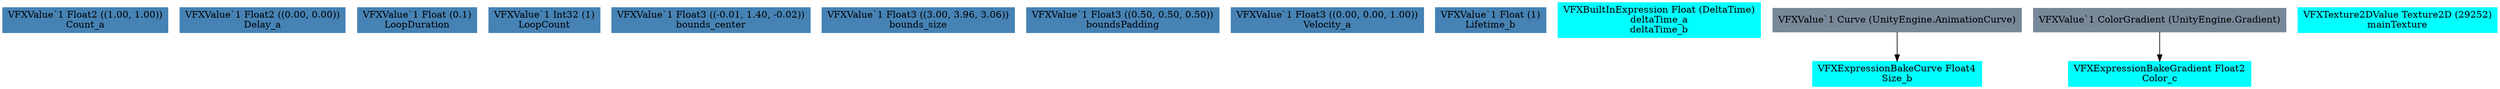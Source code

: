 digraph G {
node0 [shape="box" color="steelblue" style="filled" label="VFXValue`1 Float2 ((1.00, 1.00))
Count_a"]
node1 [shape="box" color="steelblue" style="filled" label="VFXValue`1 Float2 ((0.00, 0.00))
Delay_a"]
node2 [shape="box" color="steelblue" style="filled" label="VFXValue`1 Float (0.1)
LoopDuration"]
node3 [shape="box" color="steelblue" style="filled" label="VFXValue`1 Int32 (1)
LoopCount"]
node4 [shape="box" color="steelblue" style="filled" label="VFXValue`1 Float3 ((-0.01, 1.40, -0.02))
bounds_center"]
node5 [shape="box" color="steelblue" style="filled" label="VFXValue`1 Float3 ((3.00, 3.96, 3.06))
bounds_size"]
node6 [shape="box" color="steelblue" style="filled" label="VFXValue`1 Float3 ((0.50, 0.50, 0.50))
boundsPadding"]
node7 [shape="box" color="steelblue" style="filled" label="VFXValue`1 Float3 ((0.00, 0.00, 1.00))
Velocity_a"]
node8 [shape="box" color="steelblue" style="filled" label="VFXValue`1 Float (1)
Lifetime_b"]
node9 [shape="box" color="cyan" style="filled" label="VFXBuiltInExpression Float (DeltaTime)
deltaTime_a
deltaTime_b"]
node10 [shape="box" color="cyan" style="filled" label="VFXExpressionBakeCurve Float4
Size_b"]
node11 [shape="box" color="lightslategray" style="filled" label="VFXValue`1 Curve (UnityEngine.AnimationCurve)"]
node12 [shape="box" color="cyan" style="filled" label="VFXExpressionBakeGradient Float2
Color_c"]
node13 [shape="box" color="lightslategray" style="filled" label="VFXValue`1 ColorGradient (UnityEngine.Gradient)"]
node14 [shape="box" color="cyan" style="filled" label="VFXTexture2DValue Texture2D (29252)
mainTexture"]
node11 -> node10 
node13 -> node12 
}
